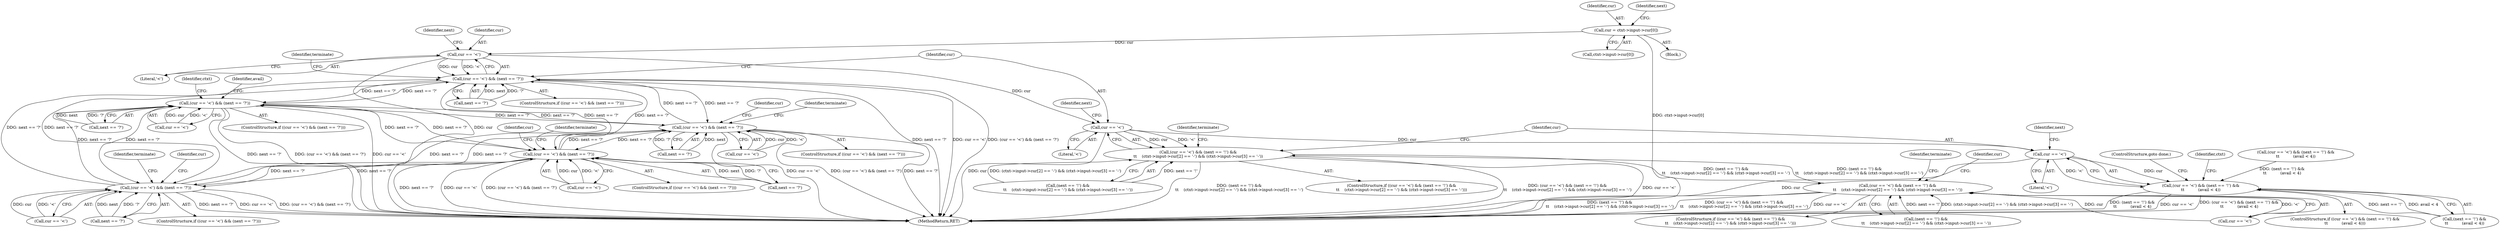 digraph "0_Chrome_44a637b47793512bfb1d2589d43b8dc492a97629_1@array" {
"1002625" [label="(Call,cur = ctxt->input->cur[0])"];
"1002645" [label="(Call,cur == '<')"];
"1002644" [label="(Call,(cur == '<') && (next == '?'))"];
"1000604" [label="(Call,(cur == '<') && (next == '?'))"];
"1001291" [label="(Call,(cur == '<') && (next == '?'))"];
"1002077" [label="(Call,(cur == '<') && (next == '?'))"];
"1002447" [label="(Call,(cur == '<') && (next == '?'))"];
"1002677" [label="(Call,cur == '<')"];
"1002676" [label="(Call,(cur == '<') && (next == '!') &&\n\t\t    (ctxt->input->cur[2] == '-') && (ctxt->input->cur[3] == '-'))"];
"1002474" [label="(Call,(cur == '<') && (next == '!') &&\n\t\t    (ctxt->input->cur[2] == '-') && (ctxt->input->cur[3] == '-'))"];
"1002729" [label="(Call,cur == '<')"];
"1002728" [label="(Call,(cur == '<') && (next == '!') &&\n\t\t           (avail < 4))"];
"1002526" [label="(Call,(cur == '<') && (next == '!') &&\n\t\t           (avail < 4))"];
"1002077" [label="(Call,(cur == '<') && (next == '?'))"];
"1002078" [label="(Call,cur == '<')"];
"1002675" [label="(ControlStructure,if ((cur == '<') && (next == '!') &&\n\t\t    (ctxt->input->cur[2] == '-') && (ctxt->input->cur[3] == '-')))"];
"1002678" [label="(Identifier,cur)"];
"1002727" [label="(ControlStructure,if ((cur == '<') && (next == '!') &&\n\t\t           (avail < 4)))"];
"1002475" [label="(Call,cur == '<')"];
"1001290" [label="(ControlStructure,if ((cur == '<') && (next == '?')))"];
"1002740" [label="(ControlStructure,goto done;)"];
"1002680" [label="(Call,(next == '!') &&\n\t\t    (ctxt->input->cur[2] == '-') && (ctxt->input->cur[3] == '-'))"];
"1002728" [label="(Call,(cur == '<') && (next == '!') &&\n\t\t           (avail < 4))"];
"1002448" [label="(Call,cur == '<')"];
"1000614" [label="(Identifier,avail)"];
"1002505" [label="(Identifier,terminate)"];
"1002528" [label="(Identifier,cur)"];
"1002682" [label="(Identifier,next)"];
"1002451" [label="(Call,next == '?')"];
"1002111" [label="(Identifier,cur)"];
"1002676" [label="(Call,(cur == '<') && (next == '!') &&\n\t\t    (ctxt->input->cur[2] == '-') && (ctxt->input->cur[3] == '-'))"];
"1002458" [label="(Identifier,terminate)"];
"1002478" [label="(Call,(next == '!') &&\n\t\t    (ctxt->input->cur[2] == '-') && (ctxt->input->cur[3] == '-'))"];
"1002649" [label="(Identifier,next)"];
"1002707" [label="(Identifier,terminate)"];
"1001292" [label="(Call,cur == '<')"];
"1002732" [label="(Call,(next == '!') &&\n\t\t           (avail < 4))"];
"1002679" [label="(Literal,'<')"];
"1003319" [label="(MethodReturn,RET)"];
"1002648" [label="(Call,next == '?')"];
"1002076" [label="(ControlStructure,if ((cur == '<') && (next == '?')))"];
"1001302" [label="(Identifier,terminate)"];
"1002446" [label="(ControlStructure,if ((cur == '<') && (next == '?')))"];
"1002626" [label="(Identifier,cur)"];
"1002744" [label="(Identifier,ctxt)"];
"1001317" [label="(Identifier,cur)"];
"1002474" [label="(Call,(cur == '<') && (next == '!') &&\n\t\t    (ctxt->input->cur[2] == '-') && (ctxt->input->cur[3] == '-'))"];
"1002643" [label="(ControlStructure,if ((cur == '<') && (next == '?')))"];
"1002088" [label="(Identifier,terminate)"];
"1002729" [label="(Call,cur == '<')"];
"1002644" [label="(Call,(cur == '<') && (next == '?'))"];
"1002730" [label="(Identifier,cur)"];
"1002635" [label="(Identifier,next)"];
"1002473" [label="(ControlStructure,if ((cur == '<') && (next == '!') &&\n\t\t    (ctxt->input->cur[2] == '-') && (ctxt->input->cur[3] == '-')))"];
"1000480" [label="(Block,)"];
"1002627" [label="(Call,ctxt->input->cur[0])"];
"1002625" [label="(Call,cur = ctxt->input->cur[0])"];
"1002731" [label="(Literal,'<')"];
"1002677" [label="(Call,cur == '<')"];
"1000604" [label="(Call,(cur == '<') && (next == '?'))"];
"1001295" [label="(Call,next == '?')"];
"1002645" [label="(Call,cur == '<')"];
"1002646" [label="(Identifier,cur)"];
"1000603" [label="(ControlStructure,if ((cur == '<') && (next == '?')))"];
"1002081" [label="(Call,next == '?')"];
"1001291" [label="(Call,(cur == '<') && (next == '?'))"];
"1002476" [label="(Identifier,cur)"];
"1000809" [label="(Identifier,ctxt)"];
"1000605" [label="(Call,cur == '<')"];
"1002647" [label="(Literal,'<')"];
"1002655" [label="(Identifier,terminate)"];
"1002734" [label="(Identifier,next)"];
"1002447" [label="(Call,(cur == '<') && (next == '?'))"];
"1000608" [label="(Call,next == '?')"];
"1002625" -> "1000480"  [label="AST: "];
"1002625" -> "1002627"  [label="CFG: "];
"1002626" -> "1002625"  [label="AST: "];
"1002627" -> "1002625"  [label="AST: "];
"1002635" -> "1002625"  [label="CFG: "];
"1002625" -> "1003319"  [label="DDG: ctxt->input->cur[0]"];
"1002625" -> "1002645"  [label="DDG: cur"];
"1002645" -> "1002644"  [label="AST: "];
"1002645" -> "1002647"  [label="CFG: "];
"1002646" -> "1002645"  [label="AST: "];
"1002647" -> "1002645"  [label="AST: "];
"1002649" -> "1002645"  [label="CFG: "];
"1002644" -> "1002645"  [label="CFG: "];
"1002645" -> "1003319"  [label="DDG: cur"];
"1002645" -> "1002644"  [label="DDG: cur"];
"1002645" -> "1002644"  [label="DDG: '<'"];
"1002645" -> "1002677"  [label="DDG: cur"];
"1002644" -> "1002643"  [label="AST: "];
"1002644" -> "1002648"  [label="CFG: "];
"1002648" -> "1002644"  [label="AST: "];
"1002655" -> "1002644"  [label="CFG: "];
"1002678" -> "1002644"  [label="CFG: "];
"1002644" -> "1003319"  [label="DDG: next == '?'"];
"1002644" -> "1003319"  [label="DDG: cur == '<'"];
"1002644" -> "1003319"  [label="DDG: (cur == '<') && (next == '?')"];
"1002644" -> "1000604"  [label="DDG: next == '?'"];
"1002644" -> "1001291"  [label="DDG: next == '?'"];
"1002644" -> "1002077"  [label="DDG: next == '?'"];
"1002644" -> "1002447"  [label="DDG: next == '?'"];
"1001291" -> "1002644"  [label="DDG: next == '?'"];
"1002447" -> "1002644"  [label="DDG: next == '?'"];
"1002077" -> "1002644"  [label="DDG: next == '?'"];
"1000604" -> "1002644"  [label="DDG: next == '?'"];
"1002648" -> "1002644"  [label="DDG: next"];
"1002648" -> "1002644"  [label="DDG: '?'"];
"1000604" -> "1000603"  [label="AST: "];
"1000604" -> "1000605"  [label="CFG: "];
"1000604" -> "1000608"  [label="CFG: "];
"1000605" -> "1000604"  [label="AST: "];
"1000608" -> "1000604"  [label="AST: "];
"1000614" -> "1000604"  [label="CFG: "];
"1000809" -> "1000604"  [label="CFG: "];
"1000604" -> "1003319"  [label="DDG: next == '?'"];
"1000604" -> "1003319"  [label="DDG: (cur == '<') && (next == '?')"];
"1000604" -> "1003319"  [label="DDG: cur == '<'"];
"1000605" -> "1000604"  [label="DDG: cur"];
"1000605" -> "1000604"  [label="DDG: '<'"];
"1001291" -> "1000604"  [label="DDG: next == '?'"];
"1002447" -> "1000604"  [label="DDG: next == '?'"];
"1002077" -> "1000604"  [label="DDG: next == '?'"];
"1000608" -> "1000604"  [label="DDG: next"];
"1000608" -> "1000604"  [label="DDG: '?'"];
"1000604" -> "1001291"  [label="DDG: next == '?'"];
"1000604" -> "1002077"  [label="DDG: next == '?'"];
"1000604" -> "1002447"  [label="DDG: next == '?'"];
"1001291" -> "1001290"  [label="AST: "];
"1001291" -> "1001292"  [label="CFG: "];
"1001291" -> "1001295"  [label="CFG: "];
"1001292" -> "1001291"  [label="AST: "];
"1001295" -> "1001291"  [label="AST: "];
"1001302" -> "1001291"  [label="CFG: "];
"1001317" -> "1001291"  [label="CFG: "];
"1001291" -> "1003319"  [label="DDG: next == '?'"];
"1001291" -> "1003319"  [label="DDG: cur == '<'"];
"1001291" -> "1003319"  [label="DDG: (cur == '<') && (next == '?')"];
"1001292" -> "1001291"  [label="DDG: cur"];
"1001292" -> "1001291"  [label="DDG: '<'"];
"1002447" -> "1001291"  [label="DDG: next == '?'"];
"1002077" -> "1001291"  [label="DDG: next == '?'"];
"1001295" -> "1001291"  [label="DDG: next"];
"1001295" -> "1001291"  [label="DDG: '?'"];
"1001291" -> "1002077"  [label="DDG: next == '?'"];
"1001291" -> "1002447"  [label="DDG: next == '?'"];
"1002077" -> "1002076"  [label="AST: "];
"1002077" -> "1002078"  [label="CFG: "];
"1002077" -> "1002081"  [label="CFG: "];
"1002078" -> "1002077"  [label="AST: "];
"1002081" -> "1002077"  [label="AST: "];
"1002088" -> "1002077"  [label="CFG: "];
"1002111" -> "1002077"  [label="CFG: "];
"1002077" -> "1003319"  [label="DDG: next == '?'"];
"1002077" -> "1003319"  [label="DDG: cur == '<'"];
"1002077" -> "1003319"  [label="DDG: (cur == '<') && (next == '?')"];
"1002078" -> "1002077"  [label="DDG: cur"];
"1002078" -> "1002077"  [label="DDG: '<'"];
"1002447" -> "1002077"  [label="DDG: next == '?'"];
"1002081" -> "1002077"  [label="DDG: next"];
"1002081" -> "1002077"  [label="DDG: '?'"];
"1002077" -> "1002447"  [label="DDG: next == '?'"];
"1002447" -> "1002446"  [label="AST: "];
"1002447" -> "1002448"  [label="CFG: "];
"1002447" -> "1002451"  [label="CFG: "];
"1002448" -> "1002447"  [label="AST: "];
"1002451" -> "1002447"  [label="AST: "];
"1002458" -> "1002447"  [label="CFG: "];
"1002476" -> "1002447"  [label="CFG: "];
"1002447" -> "1003319"  [label="DDG: next == '?'"];
"1002447" -> "1003319"  [label="DDG: cur == '<'"];
"1002447" -> "1003319"  [label="DDG: (cur == '<') && (next == '?')"];
"1002448" -> "1002447"  [label="DDG: cur"];
"1002448" -> "1002447"  [label="DDG: '<'"];
"1002451" -> "1002447"  [label="DDG: next"];
"1002451" -> "1002447"  [label="DDG: '?'"];
"1002677" -> "1002676"  [label="AST: "];
"1002677" -> "1002679"  [label="CFG: "];
"1002678" -> "1002677"  [label="AST: "];
"1002679" -> "1002677"  [label="AST: "];
"1002682" -> "1002677"  [label="CFG: "];
"1002676" -> "1002677"  [label="CFG: "];
"1002677" -> "1003319"  [label="DDG: cur"];
"1002677" -> "1002676"  [label="DDG: cur"];
"1002677" -> "1002676"  [label="DDG: '<'"];
"1002677" -> "1002729"  [label="DDG: cur"];
"1002676" -> "1002675"  [label="AST: "];
"1002676" -> "1002680"  [label="CFG: "];
"1002680" -> "1002676"  [label="AST: "];
"1002707" -> "1002676"  [label="CFG: "];
"1002730" -> "1002676"  [label="CFG: "];
"1002676" -> "1003319"  [label="DDG: (next == '!') &&\n\t\t    (ctxt->input->cur[2] == '-') && (ctxt->input->cur[3] == '-')"];
"1002676" -> "1003319"  [label="DDG: (cur == '<') && (next == '!') &&\n\t\t    (ctxt->input->cur[2] == '-') && (ctxt->input->cur[3] == '-')"];
"1002676" -> "1003319"  [label="DDG: cur == '<'"];
"1002676" -> "1002474"  [label="DDG: (next == '!') &&\n\t\t    (ctxt->input->cur[2] == '-') && (ctxt->input->cur[3] == '-')"];
"1002680" -> "1002676"  [label="DDG: next == '!'"];
"1002680" -> "1002676"  [label="DDG: (ctxt->input->cur[2] == '-') && (ctxt->input->cur[3] == '-')"];
"1002474" -> "1002676"  [label="DDG: (next == '!') &&\n\t\t    (ctxt->input->cur[2] == '-') && (ctxt->input->cur[3] == '-')"];
"1002474" -> "1002473"  [label="AST: "];
"1002474" -> "1002475"  [label="CFG: "];
"1002474" -> "1002478"  [label="CFG: "];
"1002475" -> "1002474"  [label="AST: "];
"1002478" -> "1002474"  [label="AST: "];
"1002505" -> "1002474"  [label="CFG: "];
"1002528" -> "1002474"  [label="CFG: "];
"1002474" -> "1003319"  [label="DDG: (next == '!') &&\n\t\t    (ctxt->input->cur[2] == '-') && (ctxt->input->cur[3] == '-')"];
"1002474" -> "1003319"  [label="DDG: (cur == '<') && (next == '!') &&\n\t\t    (ctxt->input->cur[2] == '-') && (ctxt->input->cur[3] == '-')"];
"1002474" -> "1003319"  [label="DDG: cur == '<'"];
"1002475" -> "1002474"  [label="DDG: cur"];
"1002475" -> "1002474"  [label="DDG: '<'"];
"1002478" -> "1002474"  [label="DDG: next == '!'"];
"1002478" -> "1002474"  [label="DDG: (ctxt->input->cur[2] == '-') && (ctxt->input->cur[3] == '-')"];
"1002729" -> "1002728"  [label="AST: "];
"1002729" -> "1002731"  [label="CFG: "];
"1002730" -> "1002729"  [label="AST: "];
"1002731" -> "1002729"  [label="AST: "];
"1002734" -> "1002729"  [label="CFG: "];
"1002728" -> "1002729"  [label="CFG: "];
"1002729" -> "1003319"  [label="DDG: cur"];
"1002729" -> "1002728"  [label="DDG: cur"];
"1002729" -> "1002728"  [label="DDG: '<'"];
"1002728" -> "1002727"  [label="AST: "];
"1002728" -> "1002732"  [label="CFG: "];
"1002732" -> "1002728"  [label="AST: "];
"1002740" -> "1002728"  [label="CFG: "];
"1002744" -> "1002728"  [label="CFG: "];
"1002728" -> "1003319"  [label="DDG: (cur == '<') && (next == '!') &&\n\t\t           (avail < 4)"];
"1002728" -> "1003319"  [label="DDG: (next == '!') &&\n\t\t           (avail < 4)"];
"1002728" -> "1003319"  [label="DDG: cur == '<'"];
"1002526" -> "1002728"  [label="DDG: (next == '!') &&\n\t\t           (avail < 4)"];
"1002732" -> "1002728"  [label="DDG: next == '!'"];
"1002732" -> "1002728"  [label="DDG: avail < 4"];
}
